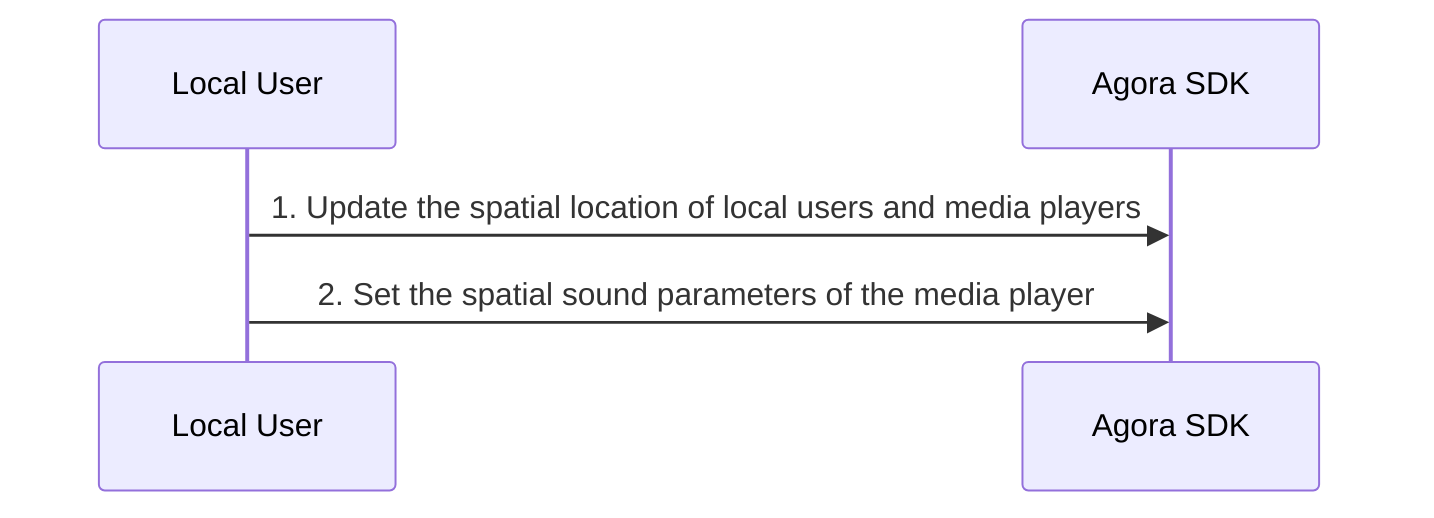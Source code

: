 sequenceDiagram
    participant Local_User as Local User
    participant Agora_SDK as Agora SDK
    Local_User->>Agora_SDK: 1. Update the spatial location of local users and media players
    Local_User->>Agora_SDK: 2. Set the spatial sound parameters of the media player